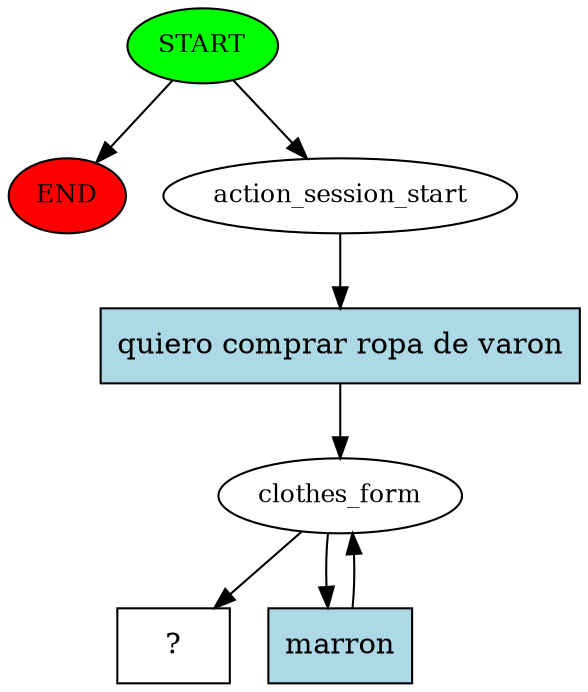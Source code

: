 digraph  {
0 [class="start active", fillcolor=green, fontsize=12, label=START, style=filled];
"-1" [class=end, fillcolor=red, fontsize=12, label=END, style=filled];
1 [class=active, fontsize=12, label=action_session_start];
2 [class=active, fontsize=12, label=clothes_form];
7 [class="intent dashed active", label="  ?  ", shape=rect];
8 [class="intent active", fillcolor=lightblue, label="quiero comprar ropa de varon", shape=rect, style=filled];
9 [class="intent active", fillcolor=lightblue, label=marron, shape=rect, style=filled];
0 -> "-1"  [class="", key=NONE, label=""];
0 -> 1  [class=active, key=NONE, label=""];
1 -> 8  [class=active, key=0];
2 -> 7  [class=active, key=NONE, label=""];
2 -> 9  [class=active, key=0];
8 -> 2  [class=active, key=0];
9 -> 2  [class=active, key=0];
}
